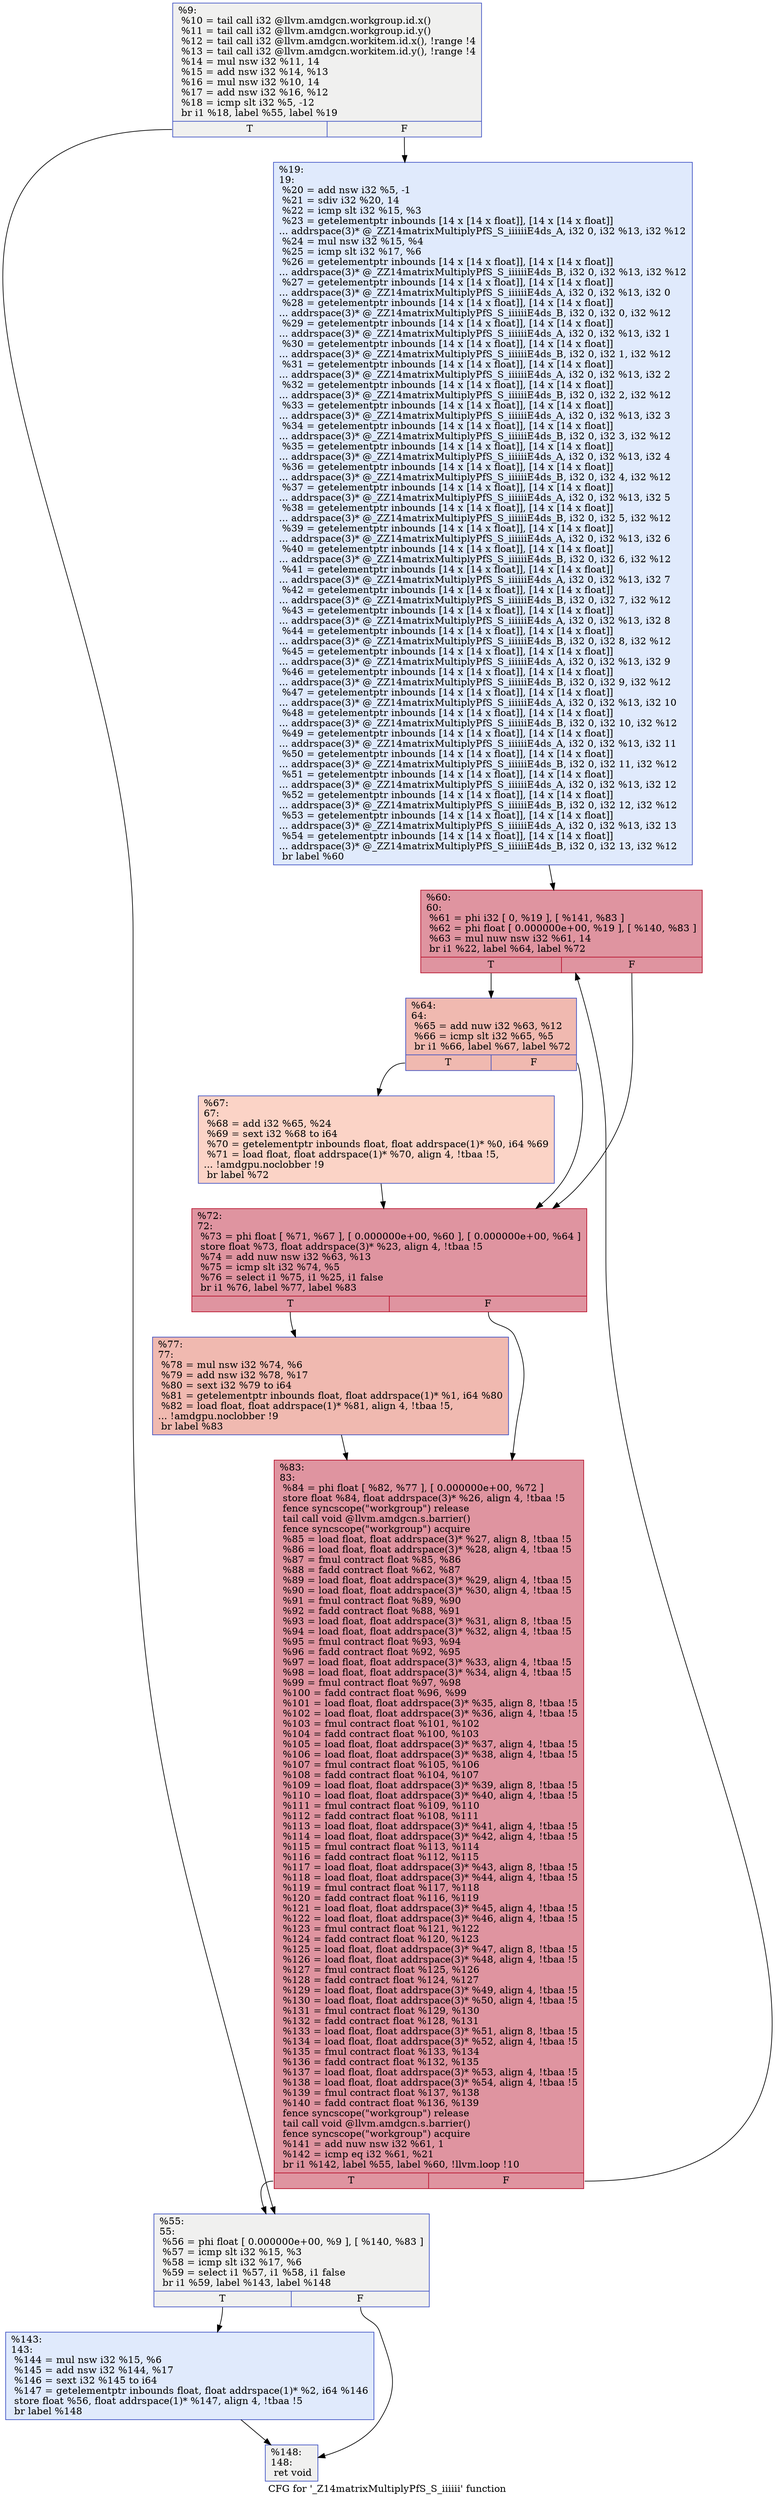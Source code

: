 digraph "CFG for '_Z14matrixMultiplyPfS_S_iiiiii' function" {
	label="CFG for '_Z14matrixMultiplyPfS_S_iiiiii' function";

	Node0x4a2ed50 [shape=record,color="#3d50c3ff", style=filled, fillcolor="#dedcdb70",label="{%9:\l  %10 = tail call i32 @llvm.amdgcn.workgroup.id.x()\l  %11 = tail call i32 @llvm.amdgcn.workgroup.id.y()\l  %12 = tail call i32 @llvm.amdgcn.workitem.id.x(), !range !4\l  %13 = tail call i32 @llvm.amdgcn.workitem.id.y(), !range !4\l  %14 = mul nsw i32 %11, 14\l  %15 = add nsw i32 %14, %13\l  %16 = mul nsw i32 %10, 14\l  %17 = add nsw i32 %16, %12\l  %18 = icmp slt i32 %5, -12\l  br i1 %18, label %55, label %19\l|{<s0>T|<s1>F}}"];
	Node0x4a2ed50:s0 -> Node0x4a31770;
	Node0x4a2ed50:s1 -> Node0x4a31800;
	Node0x4a31800 [shape=record,color="#3d50c3ff", style=filled, fillcolor="#b9d0f970",label="{%19:\l19:                                               \l  %20 = add nsw i32 %5, -1\l  %21 = sdiv i32 %20, 14\l  %22 = icmp slt i32 %15, %3\l  %23 = getelementptr inbounds [14 x [14 x float]], [14 x [14 x float]]\l... addrspace(3)* @_ZZ14matrixMultiplyPfS_S_iiiiiiE4ds_A, i32 0, i32 %13, i32 %12\l  %24 = mul nsw i32 %15, %4\l  %25 = icmp slt i32 %17, %6\l  %26 = getelementptr inbounds [14 x [14 x float]], [14 x [14 x float]]\l... addrspace(3)* @_ZZ14matrixMultiplyPfS_S_iiiiiiE4ds_B, i32 0, i32 %13, i32 %12\l  %27 = getelementptr inbounds [14 x [14 x float]], [14 x [14 x float]]\l... addrspace(3)* @_ZZ14matrixMultiplyPfS_S_iiiiiiE4ds_A, i32 0, i32 %13, i32 0\l  %28 = getelementptr inbounds [14 x [14 x float]], [14 x [14 x float]]\l... addrspace(3)* @_ZZ14matrixMultiplyPfS_S_iiiiiiE4ds_B, i32 0, i32 0, i32 %12\l  %29 = getelementptr inbounds [14 x [14 x float]], [14 x [14 x float]]\l... addrspace(3)* @_ZZ14matrixMultiplyPfS_S_iiiiiiE4ds_A, i32 0, i32 %13, i32 1\l  %30 = getelementptr inbounds [14 x [14 x float]], [14 x [14 x float]]\l... addrspace(3)* @_ZZ14matrixMultiplyPfS_S_iiiiiiE4ds_B, i32 0, i32 1, i32 %12\l  %31 = getelementptr inbounds [14 x [14 x float]], [14 x [14 x float]]\l... addrspace(3)* @_ZZ14matrixMultiplyPfS_S_iiiiiiE4ds_A, i32 0, i32 %13, i32 2\l  %32 = getelementptr inbounds [14 x [14 x float]], [14 x [14 x float]]\l... addrspace(3)* @_ZZ14matrixMultiplyPfS_S_iiiiiiE4ds_B, i32 0, i32 2, i32 %12\l  %33 = getelementptr inbounds [14 x [14 x float]], [14 x [14 x float]]\l... addrspace(3)* @_ZZ14matrixMultiplyPfS_S_iiiiiiE4ds_A, i32 0, i32 %13, i32 3\l  %34 = getelementptr inbounds [14 x [14 x float]], [14 x [14 x float]]\l... addrspace(3)* @_ZZ14matrixMultiplyPfS_S_iiiiiiE4ds_B, i32 0, i32 3, i32 %12\l  %35 = getelementptr inbounds [14 x [14 x float]], [14 x [14 x float]]\l... addrspace(3)* @_ZZ14matrixMultiplyPfS_S_iiiiiiE4ds_A, i32 0, i32 %13, i32 4\l  %36 = getelementptr inbounds [14 x [14 x float]], [14 x [14 x float]]\l... addrspace(3)* @_ZZ14matrixMultiplyPfS_S_iiiiiiE4ds_B, i32 0, i32 4, i32 %12\l  %37 = getelementptr inbounds [14 x [14 x float]], [14 x [14 x float]]\l... addrspace(3)* @_ZZ14matrixMultiplyPfS_S_iiiiiiE4ds_A, i32 0, i32 %13, i32 5\l  %38 = getelementptr inbounds [14 x [14 x float]], [14 x [14 x float]]\l... addrspace(3)* @_ZZ14matrixMultiplyPfS_S_iiiiiiE4ds_B, i32 0, i32 5, i32 %12\l  %39 = getelementptr inbounds [14 x [14 x float]], [14 x [14 x float]]\l... addrspace(3)* @_ZZ14matrixMultiplyPfS_S_iiiiiiE4ds_A, i32 0, i32 %13, i32 6\l  %40 = getelementptr inbounds [14 x [14 x float]], [14 x [14 x float]]\l... addrspace(3)* @_ZZ14matrixMultiplyPfS_S_iiiiiiE4ds_B, i32 0, i32 6, i32 %12\l  %41 = getelementptr inbounds [14 x [14 x float]], [14 x [14 x float]]\l... addrspace(3)* @_ZZ14matrixMultiplyPfS_S_iiiiiiE4ds_A, i32 0, i32 %13, i32 7\l  %42 = getelementptr inbounds [14 x [14 x float]], [14 x [14 x float]]\l... addrspace(3)* @_ZZ14matrixMultiplyPfS_S_iiiiiiE4ds_B, i32 0, i32 7, i32 %12\l  %43 = getelementptr inbounds [14 x [14 x float]], [14 x [14 x float]]\l... addrspace(3)* @_ZZ14matrixMultiplyPfS_S_iiiiiiE4ds_A, i32 0, i32 %13, i32 8\l  %44 = getelementptr inbounds [14 x [14 x float]], [14 x [14 x float]]\l... addrspace(3)* @_ZZ14matrixMultiplyPfS_S_iiiiiiE4ds_B, i32 0, i32 8, i32 %12\l  %45 = getelementptr inbounds [14 x [14 x float]], [14 x [14 x float]]\l... addrspace(3)* @_ZZ14matrixMultiplyPfS_S_iiiiiiE4ds_A, i32 0, i32 %13, i32 9\l  %46 = getelementptr inbounds [14 x [14 x float]], [14 x [14 x float]]\l... addrspace(3)* @_ZZ14matrixMultiplyPfS_S_iiiiiiE4ds_B, i32 0, i32 9, i32 %12\l  %47 = getelementptr inbounds [14 x [14 x float]], [14 x [14 x float]]\l... addrspace(3)* @_ZZ14matrixMultiplyPfS_S_iiiiiiE4ds_A, i32 0, i32 %13, i32 10\l  %48 = getelementptr inbounds [14 x [14 x float]], [14 x [14 x float]]\l... addrspace(3)* @_ZZ14matrixMultiplyPfS_S_iiiiiiE4ds_B, i32 0, i32 10, i32 %12\l  %49 = getelementptr inbounds [14 x [14 x float]], [14 x [14 x float]]\l... addrspace(3)* @_ZZ14matrixMultiplyPfS_S_iiiiiiE4ds_A, i32 0, i32 %13, i32 11\l  %50 = getelementptr inbounds [14 x [14 x float]], [14 x [14 x float]]\l... addrspace(3)* @_ZZ14matrixMultiplyPfS_S_iiiiiiE4ds_B, i32 0, i32 11, i32 %12\l  %51 = getelementptr inbounds [14 x [14 x float]], [14 x [14 x float]]\l... addrspace(3)* @_ZZ14matrixMultiplyPfS_S_iiiiiiE4ds_A, i32 0, i32 %13, i32 12\l  %52 = getelementptr inbounds [14 x [14 x float]], [14 x [14 x float]]\l... addrspace(3)* @_ZZ14matrixMultiplyPfS_S_iiiiiiE4ds_B, i32 0, i32 12, i32 %12\l  %53 = getelementptr inbounds [14 x [14 x float]], [14 x [14 x float]]\l... addrspace(3)* @_ZZ14matrixMultiplyPfS_S_iiiiiiE4ds_A, i32 0, i32 %13, i32 13\l  %54 = getelementptr inbounds [14 x [14 x float]], [14 x [14 x float]]\l... addrspace(3)* @_ZZ14matrixMultiplyPfS_S_iiiiiiE4ds_B, i32 0, i32 13, i32 %12\l  br label %60\l}"];
	Node0x4a31800 -> Node0x4a31b70;
	Node0x4a31770 [shape=record,color="#3d50c3ff", style=filled, fillcolor="#dedcdb70",label="{%55:\l55:                                               \l  %56 = phi float [ 0.000000e+00, %9 ], [ %140, %83 ]\l  %57 = icmp slt i32 %15, %3\l  %58 = icmp slt i32 %17, %6\l  %59 = select i1 %57, i1 %58, i1 false\l  br i1 %59, label %143, label %148\l|{<s0>T|<s1>F}}"];
	Node0x4a31770:s0 -> Node0x4a348c0;
	Node0x4a31770:s1 -> Node0x4a34950;
	Node0x4a31b70 [shape=record,color="#b70d28ff", style=filled, fillcolor="#b70d2870",label="{%60:\l60:                                               \l  %61 = phi i32 [ 0, %19 ], [ %141, %83 ]\l  %62 = phi float [ 0.000000e+00, %19 ], [ %140, %83 ]\l  %63 = mul nuw nsw i32 %61, 14\l  br i1 %22, label %64, label %72\l|{<s0>T|<s1>F}}"];
	Node0x4a31b70:s0 -> Node0x4a34cb0;
	Node0x4a31b70:s1 -> Node0x4a34d40;
	Node0x4a34cb0 [shape=record,color="#3d50c3ff", style=filled, fillcolor="#de614d70",label="{%64:\l64:                                               \l  %65 = add nuw i32 %63, %12\l  %66 = icmp slt i32 %65, %5\l  br i1 %66, label %67, label %72\l|{<s0>T|<s1>F}}"];
	Node0x4a34cb0:s0 -> Node0x4a32560;
	Node0x4a34cb0:s1 -> Node0x4a34d40;
	Node0x4a32560 [shape=record,color="#3d50c3ff", style=filled, fillcolor="#f59c7d70",label="{%67:\l67:                                               \l  %68 = add i32 %65, %24\l  %69 = sext i32 %68 to i64\l  %70 = getelementptr inbounds float, float addrspace(1)* %0, i64 %69\l  %71 = load float, float addrspace(1)* %70, align 4, !tbaa !5,\l... !amdgpu.noclobber !9\l  br label %72\l}"];
	Node0x4a32560 -> Node0x4a34d40;
	Node0x4a34d40 [shape=record,color="#b70d28ff", style=filled, fillcolor="#b70d2870",label="{%72:\l72:                                               \l  %73 = phi float [ %71, %67 ], [ 0.000000e+00, %60 ], [ 0.000000e+00, %64 ]\l  store float %73, float addrspace(3)* %23, align 4, !tbaa !5\l  %74 = add nuw nsw i32 %63, %13\l  %75 = icmp slt i32 %74, %5\l  %76 = select i1 %75, i1 %25, i1 false\l  br i1 %76, label %77, label %83\l|{<s0>T|<s1>F}}"];
	Node0x4a34d40:s0 -> Node0x4a36120;
	Node0x4a34d40:s1 -> Node0x4a34580;
	Node0x4a36120 [shape=record,color="#3d50c3ff", style=filled, fillcolor="#de614d70",label="{%77:\l77:                                               \l  %78 = mul nsw i32 %74, %6\l  %79 = add nsw i32 %78, %17\l  %80 = sext i32 %79 to i64\l  %81 = getelementptr inbounds float, float addrspace(1)* %1, i64 %80\l  %82 = load float, float addrspace(1)* %81, align 4, !tbaa !5,\l... !amdgpu.noclobber !9\l  br label %83\l}"];
	Node0x4a36120 -> Node0x4a34580;
	Node0x4a34580 [shape=record,color="#b70d28ff", style=filled, fillcolor="#b70d2870",label="{%83:\l83:                                               \l  %84 = phi float [ %82, %77 ], [ 0.000000e+00, %72 ]\l  store float %84, float addrspace(3)* %26, align 4, !tbaa !5\l  fence syncscope(\"workgroup\") release\l  tail call void @llvm.amdgcn.s.barrier()\l  fence syncscope(\"workgroup\") acquire\l  %85 = load float, float addrspace(3)* %27, align 8, !tbaa !5\l  %86 = load float, float addrspace(3)* %28, align 4, !tbaa !5\l  %87 = fmul contract float %85, %86\l  %88 = fadd contract float %62, %87\l  %89 = load float, float addrspace(3)* %29, align 4, !tbaa !5\l  %90 = load float, float addrspace(3)* %30, align 4, !tbaa !5\l  %91 = fmul contract float %89, %90\l  %92 = fadd contract float %88, %91\l  %93 = load float, float addrspace(3)* %31, align 8, !tbaa !5\l  %94 = load float, float addrspace(3)* %32, align 4, !tbaa !5\l  %95 = fmul contract float %93, %94\l  %96 = fadd contract float %92, %95\l  %97 = load float, float addrspace(3)* %33, align 4, !tbaa !5\l  %98 = load float, float addrspace(3)* %34, align 4, !tbaa !5\l  %99 = fmul contract float %97, %98\l  %100 = fadd contract float %96, %99\l  %101 = load float, float addrspace(3)* %35, align 8, !tbaa !5\l  %102 = load float, float addrspace(3)* %36, align 4, !tbaa !5\l  %103 = fmul contract float %101, %102\l  %104 = fadd contract float %100, %103\l  %105 = load float, float addrspace(3)* %37, align 4, !tbaa !5\l  %106 = load float, float addrspace(3)* %38, align 4, !tbaa !5\l  %107 = fmul contract float %105, %106\l  %108 = fadd contract float %104, %107\l  %109 = load float, float addrspace(3)* %39, align 8, !tbaa !5\l  %110 = load float, float addrspace(3)* %40, align 4, !tbaa !5\l  %111 = fmul contract float %109, %110\l  %112 = fadd contract float %108, %111\l  %113 = load float, float addrspace(3)* %41, align 4, !tbaa !5\l  %114 = load float, float addrspace(3)* %42, align 4, !tbaa !5\l  %115 = fmul contract float %113, %114\l  %116 = fadd contract float %112, %115\l  %117 = load float, float addrspace(3)* %43, align 8, !tbaa !5\l  %118 = load float, float addrspace(3)* %44, align 4, !tbaa !5\l  %119 = fmul contract float %117, %118\l  %120 = fadd contract float %116, %119\l  %121 = load float, float addrspace(3)* %45, align 4, !tbaa !5\l  %122 = load float, float addrspace(3)* %46, align 4, !tbaa !5\l  %123 = fmul contract float %121, %122\l  %124 = fadd contract float %120, %123\l  %125 = load float, float addrspace(3)* %47, align 8, !tbaa !5\l  %126 = load float, float addrspace(3)* %48, align 4, !tbaa !5\l  %127 = fmul contract float %125, %126\l  %128 = fadd contract float %124, %127\l  %129 = load float, float addrspace(3)* %49, align 4, !tbaa !5\l  %130 = load float, float addrspace(3)* %50, align 4, !tbaa !5\l  %131 = fmul contract float %129, %130\l  %132 = fadd contract float %128, %131\l  %133 = load float, float addrspace(3)* %51, align 8, !tbaa !5\l  %134 = load float, float addrspace(3)* %52, align 4, !tbaa !5\l  %135 = fmul contract float %133, %134\l  %136 = fadd contract float %132, %135\l  %137 = load float, float addrspace(3)* %53, align 4, !tbaa !5\l  %138 = load float, float addrspace(3)* %54, align 4, !tbaa !5\l  %139 = fmul contract float %137, %138\l  %140 = fadd contract float %136, %139\l  fence syncscope(\"workgroup\") release\l  tail call void @llvm.amdgcn.s.barrier()\l  fence syncscope(\"workgroup\") acquire\l  %141 = add nuw nsw i32 %61, 1\l  %142 = icmp eq i32 %61, %21\l  br i1 %142, label %55, label %60, !llvm.loop !10\l|{<s0>T|<s1>F}}"];
	Node0x4a34580:s0 -> Node0x4a31770;
	Node0x4a34580:s1 -> Node0x4a31b70;
	Node0x4a348c0 [shape=record,color="#3d50c3ff", style=filled, fillcolor="#b9d0f970",label="{%143:\l143:                                              \l  %144 = mul nsw i32 %15, %6\l  %145 = add nsw i32 %144, %17\l  %146 = sext i32 %145 to i64\l  %147 = getelementptr inbounds float, float addrspace(1)* %2, i64 %146\l  store float %56, float addrspace(1)* %147, align 4, !tbaa !5\l  br label %148\l}"];
	Node0x4a348c0 -> Node0x4a34950;
	Node0x4a34950 [shape=record,color="#3d50c3ff", style=filled, fillcolor="#dedcdb70",label="{%148:\l148:                                              \l  ret void\l}"];
}
